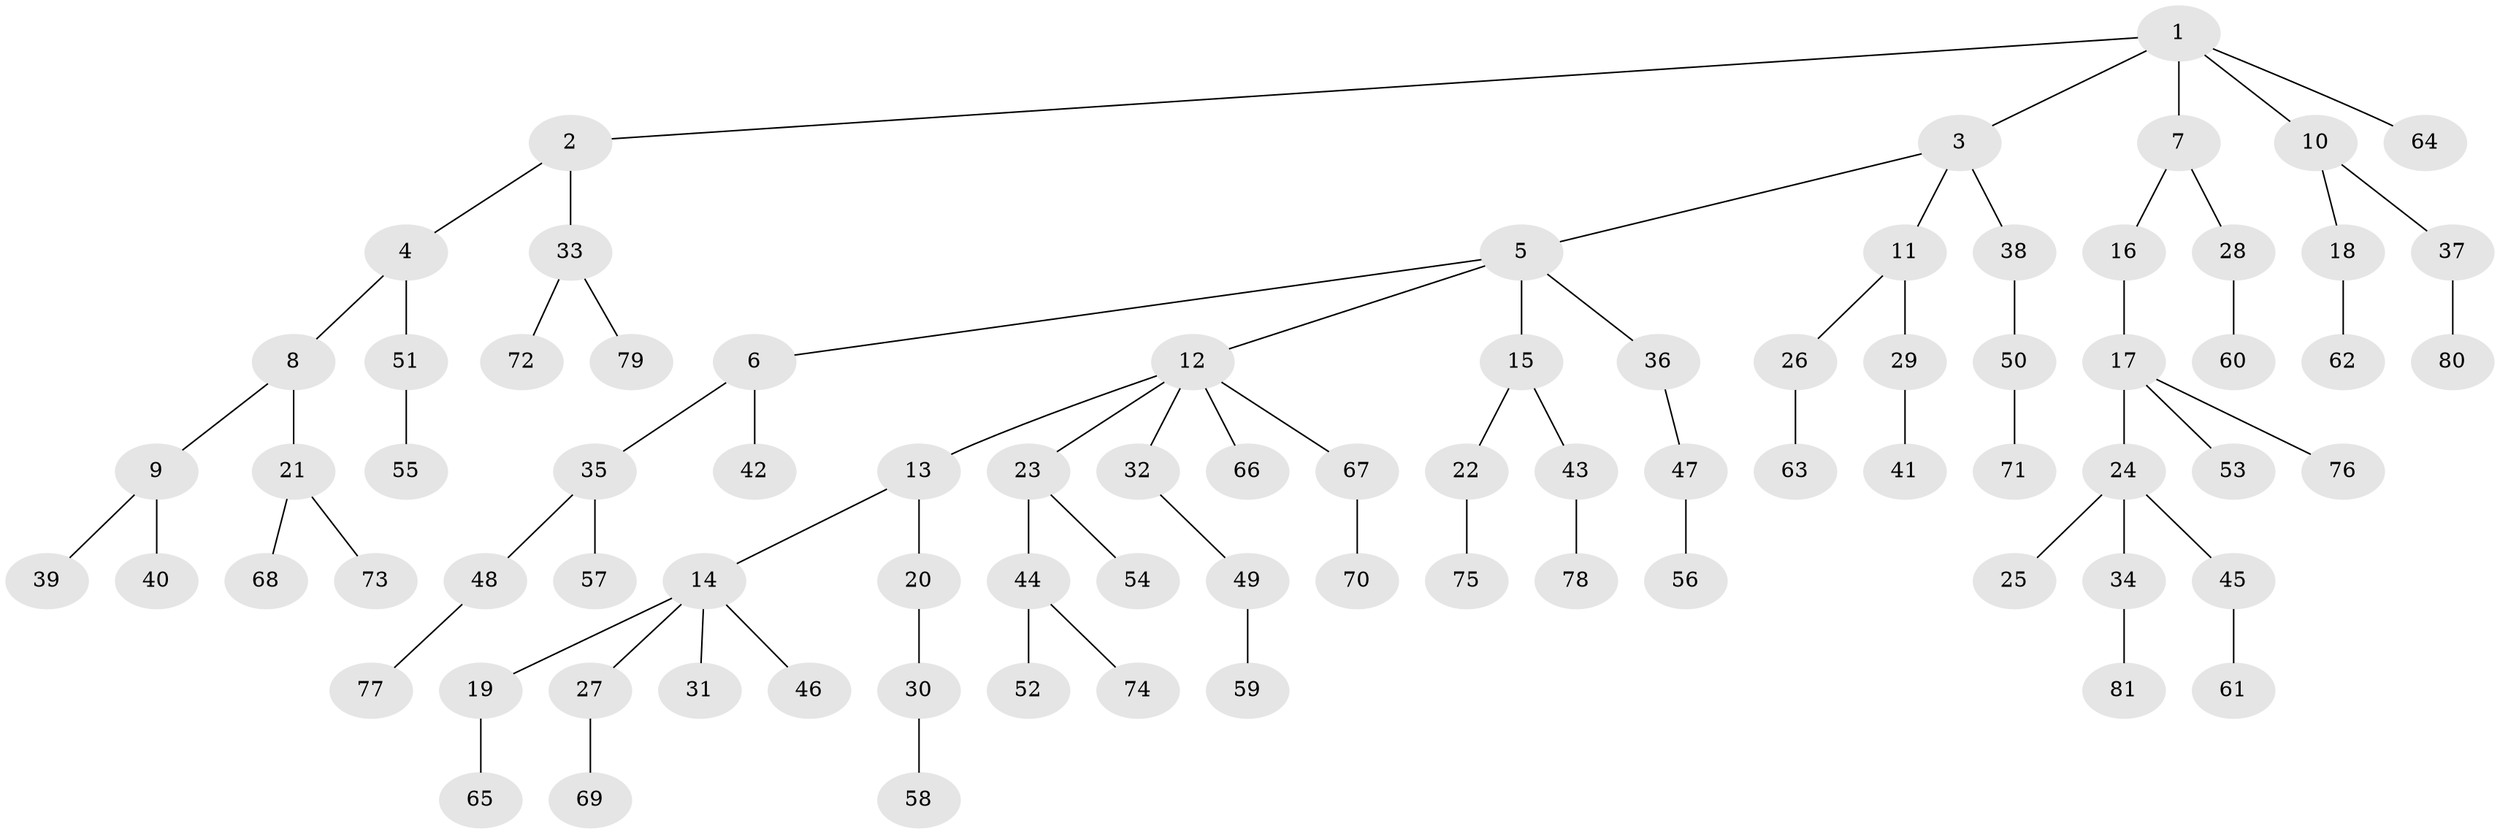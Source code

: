 // Generated by graph-tools (version 1.1) at 2025/53/03/09/25 04:53:17]
// undirected, 81 vertices, 80 edges
graph export_dot {
graph [start="1"]
  node [color=gray90,style=filled];
  1;
  2;
  3;
  4;
  5;
  6;
  7;
  8;
  9;
  10;
  11;
  12;
  13;
  14;
  15;
  16;
  17;
  18;
  19;
  20;
  21;
  22;
  23;
  24;
  25;
  26;
  27;
  28;
  29;
  30;
  31;
  32;
  33;
  34;
  35;
  36;
  37;
  38;
  39;
  40;
  41;
  42;
  43;
  44;
  45;
  46;
  47;
  48;
  49;
  50;
  51;
  52;
  53;
  54;
  55;
  56;
  57;
  58;
  59;
  60;
  61;
  62;
  63;
  64;
  65;
  66;
  67;
  68;
  69;
  70;
  71;
  72;
  73;
  74;
  75;
  76;
  77;
  78;
  79;
  80;
  81;
  1 -- 2;
  1 -- 3;
  1 -- 7;
  1 -- 10;
  1 -- 64;
  2 -- 4;
  2 -- 33;
  3 -- 5;
  3 -- 11;
  3 -- 38;
  4 -- 8;
  4 -- 51;
  5 -- 6;
  5 -- 12;
  5 -- 15;
  5 -- 36;
  6 -- 35;
  6 -- 42;
  7 -- 16;
  7 -- 28;
  8 -- 9;
  8 -- 21;
  9 -- 39;
  9 -- 40;
  10 -- 18;
  10 -- 37;
  11 -- 26;
  11 -- 29;
  12 -- 13;
  12 -- 23;
  12 -- 32;
  12 -- 66;
  12 -- 67;
  13 -- 14;
  13 -- 20;
  14 -- 19;
  14 -- 27;
  14 -- 31;
  14 -- 46;
  15 -- 22;
  15 -- 43;
  16 -- 17;
  17 -- 24;
  17 -- 53;
  17 -- 76;
  18 -- 62;
  19 -- 65;
  20 -- 30;
  21 -- 68;
  21 -- 73;
  22 -- 75;
  23 -- 44;
  23 -- 54;
  24 -- 25;
  24 -- 34;
  24 -- 45;
  26 -- 63;
  27 -- 69;
  28 -- 60;
  29 -- 41;
  30 -- 58;
  32 -- 49;
  33 -- 72;
  33 -- 79;
  34 -- 81;
  35 -- 48;
  35 -- 57;
  36 -- 47;
  37 -- 80;
  38 -- 50;
  43 -- 78;
  44 -- 52;
  44 -- 74;
  45 -- 61;
  47 -- 56;
  48 -- 77;
  49 -- 59;
  50 -- 71;
  51 -- 55;
  67 -- 70;
}
